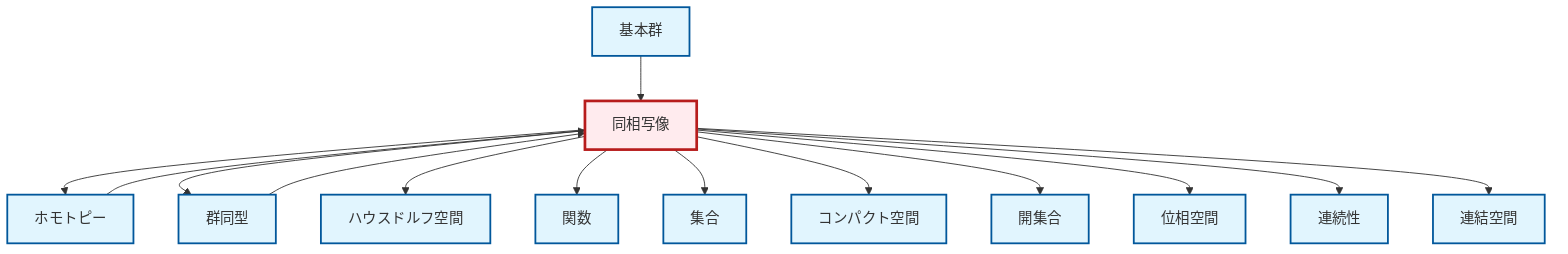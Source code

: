 graph TD
    classDef definition fill:#e1f5fe,stroke:#01579b,stroke-width:2px
    classDef theorem fill:#f3e5f5,stroke:#4a148c,stroke-width:2px
    classDef axiom fill:#fff3e0,stroke:#e65100,stroke-width:2px
    classDef example fill:#e8f5e9,stroke:#1b5e20,stroke-width:2px
    classDef current fill:#ffebee,stroke:#b71c1c,stroke-width:3px
    def-open-set["開集合"]:::definition
    def-compact["コンパクト空間"]:::definition
    def-continuity["連続性"]:::definition
    def-set["集合"]:::definition
    def-topological-space["位相空間"]:::definition
    def-function["関数"]:::definition
    def-fundamental-group["基本群"]:::definition
    def-hausdorff["ハウスドルフ空間"]:::definition
    def-homotopy["ホモトピー"]:::definition
    def-connected["連結空間"]:::definition
    def-homeomorphism["同相写像"]:::definition
    def-isomorphism["群同型"]:::definition
    def-homeomorphism --> def-homotopy
    def-homeomorphism --> def-isomorphism
    def-homeomorphism --> def-hausdorff
    def-homeomorphism --> def-function
    def-homeomorphism --> def-set
    def-homeomorphism --> def-compact
    def-homotopy --> def-homeomorphism
    def-homeomorphism --> def-open-set
    def-homeomorphism --> def-topological-space
    def-homeomorphism --> def-continuity
    def-isomorphism --> def-homeomorphism
    def-fundamental-group --> def-homeomorphism
    def-homeomorphism --> def-connected
    class def-homeomorphism current